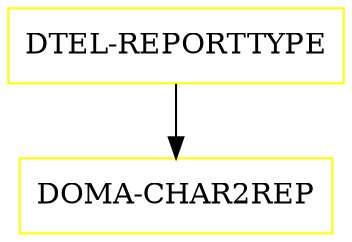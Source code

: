digraph G {
  "DTEL-REPORTTYPE" [shape=box,color=yellow];
  "DOMA-CHAR2REP" [shape=box,color=yellow,URL="./DOMA_CHAR2REP.html"];
  "DTEL-REPORTTYPE" -> "DOMA-CHAR2REP";
}
